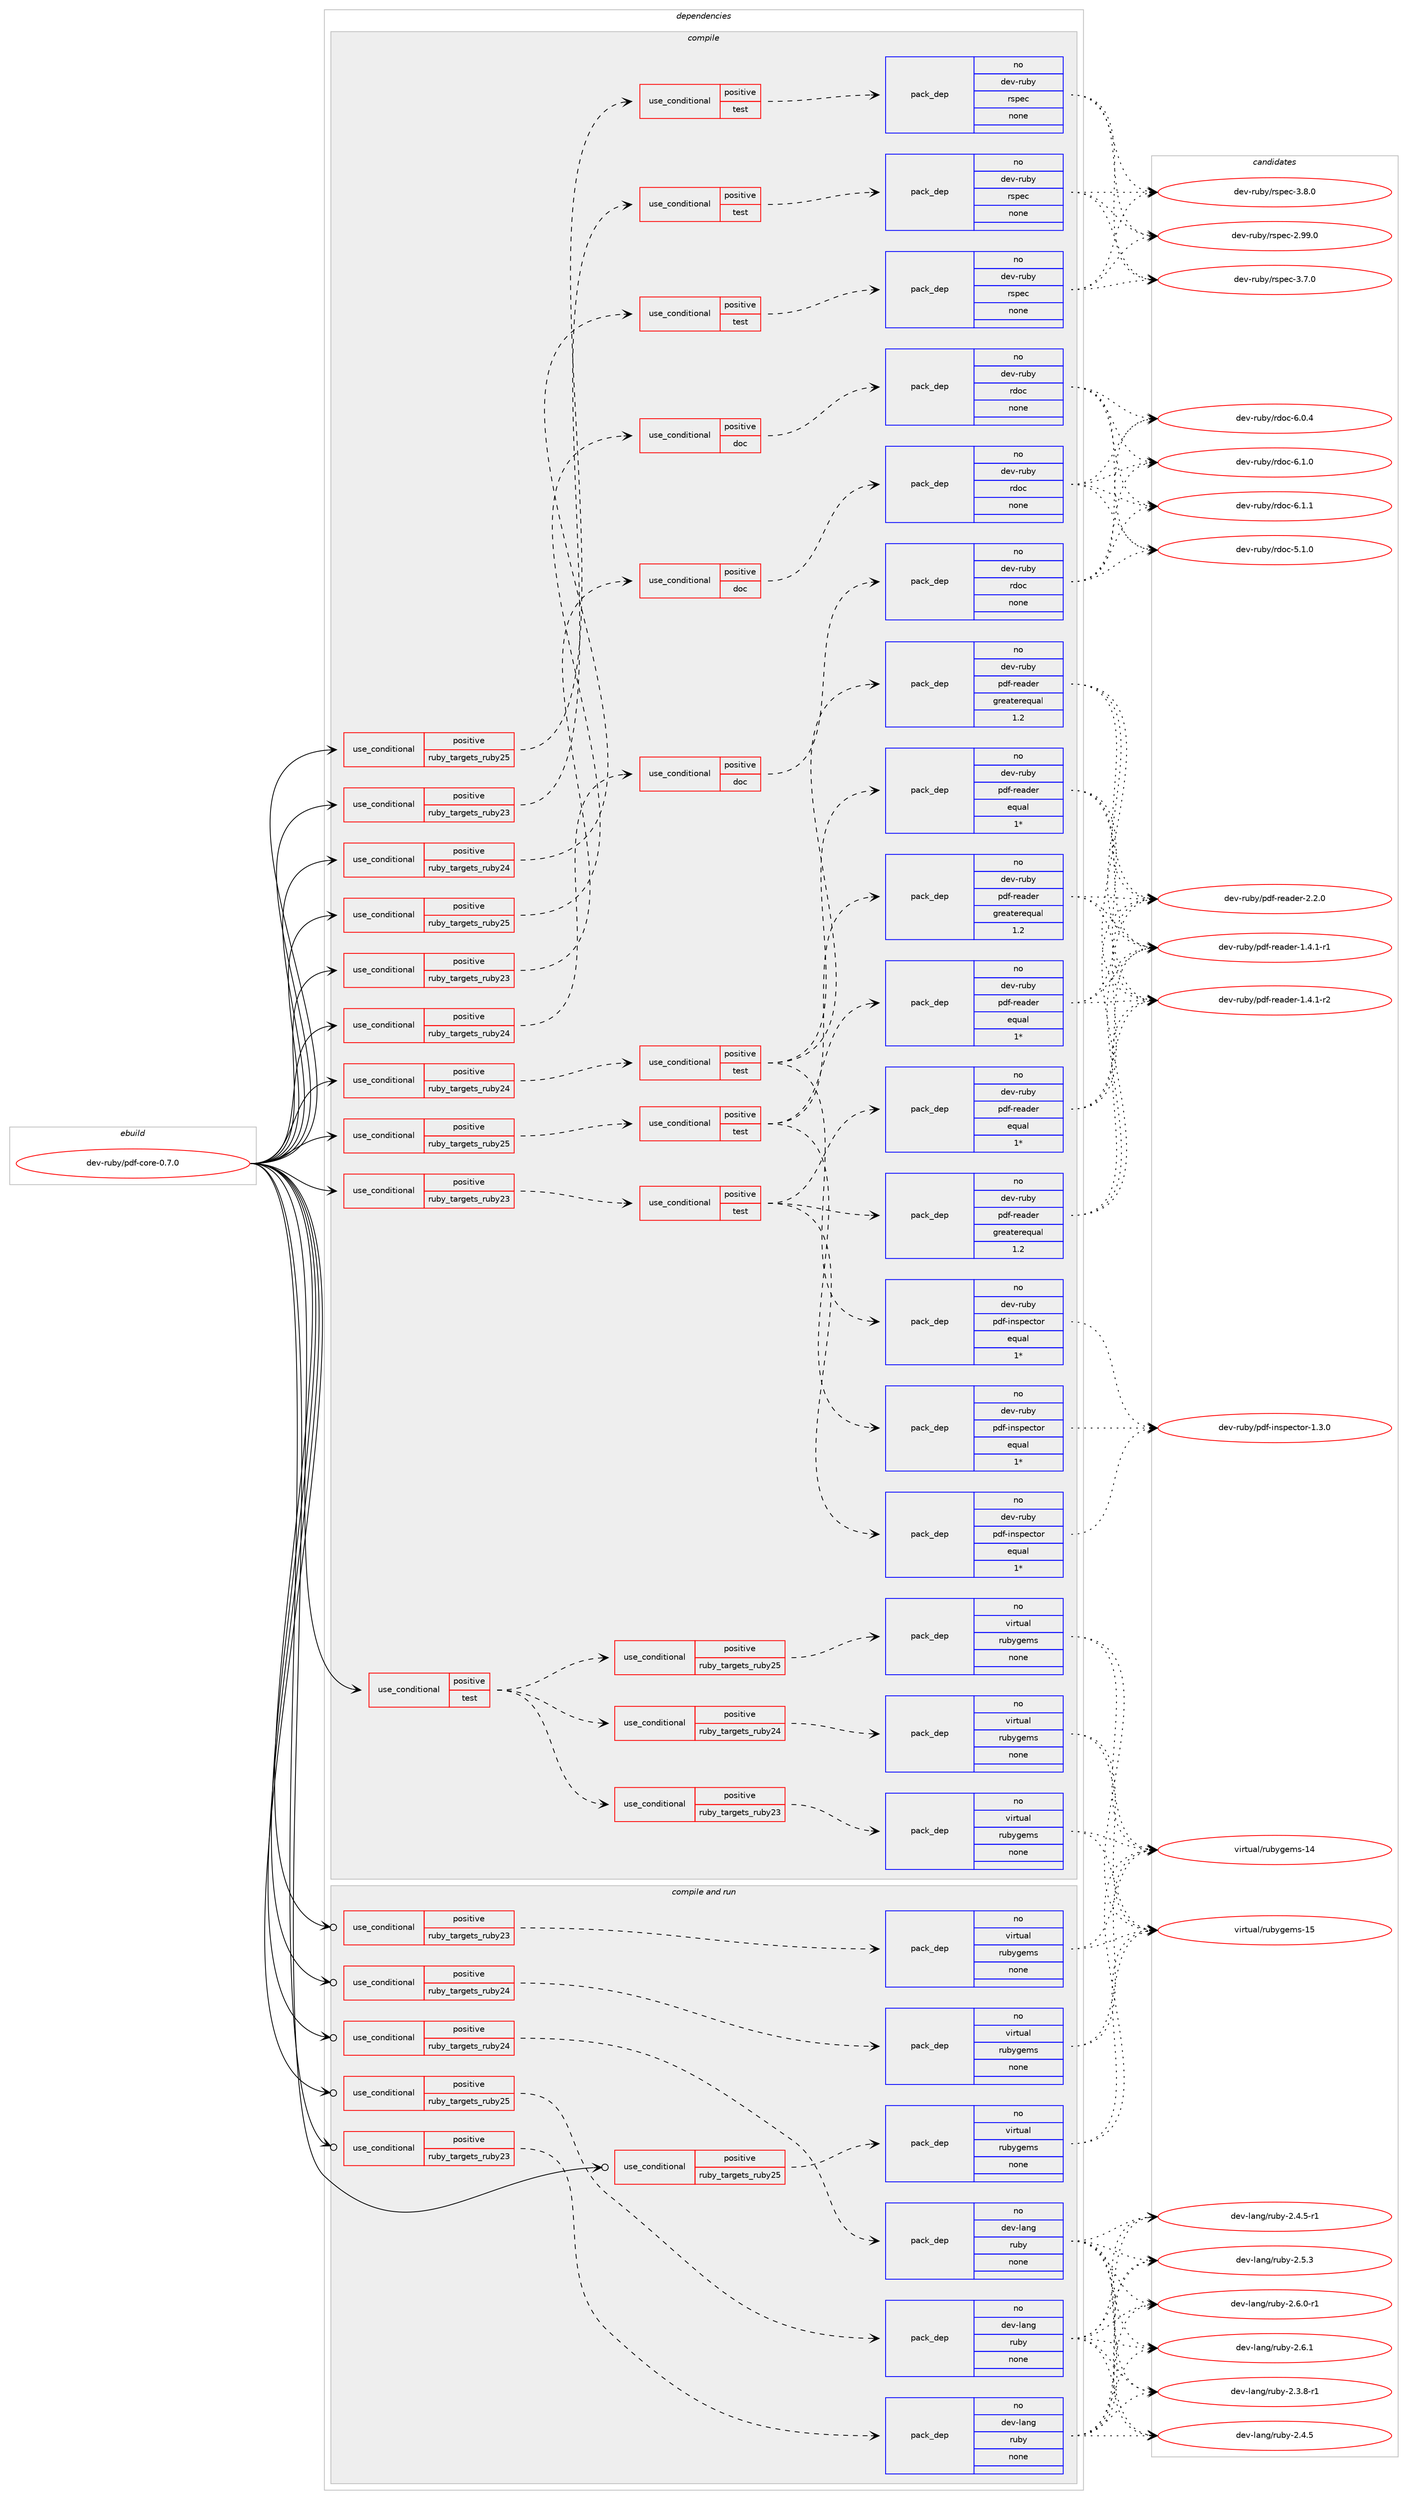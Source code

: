 digraph prolog {

# *************
# Graph options
# *************

newrank=true;
concentrate=true;
compound=true;
graph [rankdir=LR,fontname=Helvetica,fontsize=10,ranksep=1.5];#, ranksep=2.5, nodesep=0.2];
edge  [arrowhead=vee];
node  [fontname=Helvetica,fontsize=10];

# **********
# The ebuild
# **********

subgraph cluster_leftcol {
color=gray;
rank=same;
label=<<i>ebuild</i>>;
id [label="dev-ruby/pdf-core-0.7.0", color=red, width=4, href="../dev-ruby/pdf-core-0.7.0.svg"];
}

# ****************
# The dependencies
# ****************

subgraph cluster_midcol {
color=gray;
label=<<i>dependencies</i>>;
subgraph cluster_compile {
fillcolor="#eeeeee";
style=filled;
label=<<i>compile</i>>;
subgraph cond409043 {
dependency1510825 [label=<<TABLE BORDER="0" CELLBORDER="1" CELLSPACING="0" CELLPADDING="4"><TR><TD ROWSPAN="3" CELLPADDING="10">use_conditional</TD></TR><TR><TD>positive</TD></TR><TR><TD>ruby_targets_ruby23</TD></TR></TABLE>>, shape=none, color=red];
subgraph cond409044 {
dependency1510826 [label=<<TABLE BORDER="0" CELLBORDER="1" CELLSPACING="0" CELLPADDING="4"><TR><TD ROWSPAN="3" CELLPADDING="10">use_conditional</TD></TR><TR><TD>positive</TD></TR><TR><TD>doc</TD></TR></TABLE>>, shape=none, color=red];
subgraph pack1078276 {
dependency1510827 [label=<<TABLE BORDER="0" CELLBORDER="1" CELLSPACING="0" CELLPADDING="4" WIDTH="220"><TR><TD ROWSPAN="6" CELLPADDING="30">pack_dep</TD></TR><TR><TD WIDTH="110">no</TD></TR><TR><TD>dev-ruby</TD></TR><TR><TD>rdoc</TD></TR><TR><TD>none</TD></TR><TR><TD></TD></TR></TABLE>>, shape=none, color=blue];
}
dependency1510826:e -> dependency1510827:w [weight=20,style="dashed",arrowhead="vee"];
}
dependency1510825:e -> dependency1510826:w [weight=20,style="dashed",arrowhead="vee"];
}
id:e -> dependency1510825:w [weight=20,style="solid",arrowhead="vee"];
subgraph cond409045 {
dependency1510828 [label=<<TABLE BORDER="0" CELLBORDER="1" CELLSPACING="0" CELLPADDING="4"><TR><TD ROWSPAN="3" CELLPADDING="10">use_conditional</TD></TR><TR><TD>positive</TD></TR><TR><TD>ruby_targets_ruby23</TD></TR></TABLE>>, shape=none, color=red];
subgraph cond409046 {
dependency1510829 [label=<<TABLE BORDER="0" CELLBORDER="1" CELLSPACING="0" CELLPADDING="4"><TR><TD ROWSPAN="3" CELLPADDING="10">use_conditional</TD></TR><TR><TD>positive</TD></TR><TR><TD>test</TD></TR></TABLE>>, shape=none, color=red];
subgraph pack1078277 {
dependency1510830 [label=<<TABLE BORDER="0" CELLBORDER="1" CELLSPACING="0" CELLPADDING="4" WIDTH="220"><TR><TD ROWSPAN="6" CELLPADDING="30">pack_dep</TD></TR><TR><TD WIDTH="110">no</TD></TR><TR><TD>dev-ruby</TD></TR><TR><TD>pdf-inspector</TD></TR><TR><TD>equal</TD></TR><TR><TD>1*</TD></TR></TABLE>>, shape=none, color=blue];
}
dependency1510829:e -> dependency1510830:w [weight=20,style="dashed",arrowhead="vee"];
subgraph pack1078278 {
dependency1510831 [label=<<TABLE BORDER="0" CELLBORDER="1" CELLSPACING="0" CELLPADDING="4" WIDTH="220"><TR><TD ROWSPAN="6" CELLPADDING="30">pack_dep</TD></TR><TR><TD WIDTH="110">no</TD></TR><TR><TD>dev-ruby</TD></TR><TR><TD>pdf-reader</TD></TR><TR><TD>greaterequal</TD></TR><TR><TD>1.2</TD></TR></TABLE>>, shape=none, color=blue];
}
dependency1510829:e -> dependency1510831:w [weight=20,style="dashed",arrowhead="vee"];
subgraph pack1078279 {
dependency1510832 [label=<<TABLE BORDER="0" CELLBORDER="1" CELLSPACING="0" CELLPADDING="4" WIDTH="220"><TR><TD ROWSPAN="6" CELLPADDING="30">pack_dep</TD></TR><TR><TD WIDTH="110">no</TD></TR><TR><TD>dev-ruby</TD></TR><TR><TD>pdf-reader</TD></TR><TR><TD>equal</TD></TR><TR><TD>1*</TD></TR></TABLE>>, shape=none, color=blue];
}
dependency1510829:e -> dependency1510832:w [weight=20,style="dashed",arrowhead="vee"];
}
dependency1510828:e -> dependency1510829:w [weight=20,style="dashed",arrowhead="vee"];
}
id:e -> dependency1510828:w [weight=20,style="solid",arrowhead="vee"];
subgraph cond409047 {
dependency1510833 [label=<<TABLE BORDER="0" CELLBORDER="1" CELLSPACING="0" CELLPADDING="4"><TR><TD ROWSPAN="3" CELLPADDING="10">use_conditional</TD></TR><TR><TD>positive</TD></TR><TR><TD>ruby_targets_ruby23</TD></TR></TABLE>>, shape=none, color=red];
subgraph cond409048 {
dependency1510834 [label=<<TABLE BORDER="0" CELLBORDER="1" CELLSPACING="0" CELLPADDING="4"><TR><TD ROWSPAN="3" CELLPADDING="10">use_conditional</TD></TR><TR><TD>positive</TD></TR><TR><TD>test</TD></TR></TABLE>>, shape=none, color=red];
subgraph pack1078280 {
dependency1510835 [label=<<TABLE BORDER="0" CELLBORDER="1" CELLSPACING="0" CELLPADDING="4" WIDTH="220"><TR><TD ROWSPAN="6" CELLPADDING="30">pack_dep</TD></TR><TR><TD WIDTH="110">no</TD></TR><TR><TD>dev-ruby</TD></TR><TR><TD>rspec</TD></TR><TR><TD>none</TD></TR><TR><TD></TD></TR></TABLE>>, shape=none, color=blue];
}
dependency1510834:e -> dependency1510835:w [weight=20,style="dashed",arrowhead="vee"];
}
dependency1510833:e -> dependency1510834:w [weight=20,style="dashed",arrowhead="vee"];
}
id:e -> dependency1510833:w [weight=20,style="solid",arrowhead="vee"];
subgraph cond409049 {
dependency1510836 [label=<<TABLE BORDER="0" CELLBORDER="1" CELLSPACING="0" CELLPADDING="4"><TR><TD ROWSPAN="3" CELLPADDING="10">use_conditional</TD></TR><TR><TD>positive</TD></TR><TR><TD>ruby_targets_ruby24</TD></TR></TABLE>>, shape=none, color=red];
subgraph cond409050 {
dependency1510837 [label=<<TABLE BORDER="0" CELLBORDER="1" CELLSPACING="0" CELLPADDING="4"><TR><TD ROWSPAN="3" CELLPADDING="10">use_conditional</TD></TR><TR><TD>positive</TD></TR><TR><TD>doc</TD></TR></TABLE>>, shape=none, color=red];
subgraph pack1078281 {
dependency1510838 [label=<<TABLE BORDER="0" CELLBORDER="1" CELLSPACING="0" CELLPADDING="4" WIDTH="220"><TR><TD ROWSPAN="6" CELLPADDING="30">pack_dep</TD></TR><TR><TD WIDTH="110">no</TD></TR><TR><TD>dev-ruby</TD></TR><TR><TD>rdoc</TD></TR><TR><TD>none</TD></TR><TR><TD></TD></TR></TABLE>>, shape=none, color=blue];
}
dependency1510837:e -> dependency1510838:w [weight=20,style="dashed",arrowhead="vee"];
}
dependency1510836:e -> dependency1510837:w [weight=20,style="dashed",arrowhead="vee"];
}
id:e -> dependency1510836:w [weight=20,style="solid",arrowhead="vee"];
subgraph cond409051 {
dependency1510839 [label=<<TABLE BORDER="0" CELLBORDER="1" CELLSPACING="0" CELLPADDING="4"><TR><TD ROWSPAN="3" CELLPADDING="10">use_conditional</TD></TR><TR><TD>positive</TD></TR><TR><TD>ruby_targets_ruby24</TD></TR></TABLE>>, shape=none, color=red];
subgraph cond409052 {
dependency1510840 [label=<<TABLE BORDER="0" CELLBORDER="1" CELLSPACING="0" CELLPADDING="4"><TR><TD ROWSPAN="3" CELLPADDING="10">use_conditional</TD></TR><TR><TD>positive</TD></TR><TR><TD>test</TD></TR></TABLE>>, shape=none, color=red];
subgraph pack1078282 {
dependency1510841 [label=<<TABLE BORDER="0" CELLBORDER="1" CELLSPACING="0" CELLPADDING="4" WIDTH="220"><TR><TD ROWSPAN="6" CELLPADDING="30">pack_dep</TD></TR><TR><TD WIDTH="110">no</TD></TR><TR><TD>dev-ruby</TD></TR><TR><TD>pdf-inspector</TD></TR><TR><TD>equal</TD></TR><TR><TD>1*</TD></TR></TABLE>>, shape=none, color=blue];
}
dependency1510840:e -> dependency1510841:w [weight=20,style="dashed",arrowhead="vee"];
subgraph pack1078283 {
dependency1510842 [label=<<TABLE BORDER="0" CELLBORDER="1" CELLSPACING="0" CELLPADDING="4" WIDTH="220"><TR><TD ROWSPAN="6" CELLPADDING="30">pack_dep</TD></TR><TR><TD WIDTH="110">no</TD></TR><TR><TD>dev-ruby</TD></TR><TR><TD>pdf-reader</TD></TR><TR><TD>greaterequal</TD></TR><TR><TD>1.2</TD></TR></TABLE>>, shape=none, color=blue];
}
dependency1510840:e -> dependency1510842:w [weight=20,style="dashed",arrowhead="vee"];
subgraph pack1078284 {
dependency1510843 [label=<<TABLE BORDER="0" CELLBORDER="1" CELLSPACING="0" CELLPADDING="4" WIDTH="220"><TR><TD ROWSPAN="6" CELLPADDING="30">pack_dep</TD></TR><TR><TD WIDTH="110">no</TD></TR><TR><TD>dev-ruby</TD></TR><TR><TD>pdf-reader</TD></TR><TR><TD>equal</TD></TR><TR><TD>1*</TD></TR></TABLE>>, shape=none, color=blue];
}
dependency1510840:e -> dependency1510843:w [weight=20,style="dashed",arrowhead="vee"];
}
dependency1510839:e -> dependency1510840:w [weight=20,style="dashed",arrowhead="vee"];
}
id:e -> dependency1510839:w [weight=20,style="solid",arrowhead="vee"];
subgraph cond409053 {
dependency1510844 [label=<<TABLE BORDER="0" CELLBORDER="1" CELLSPACING="0" CELLPADDING="4"><TR><TD ROWSPAN="3" CELLPADDING="10">use_conditional</TD></TR><TR><TD>positive</TD></TR><TR><TD>ruby_targets_ruby24</TD></TR></TABLE>>, shape=none, color=red];
subgraph cond409054 {
dependency1510845 [label=<<TABLE BORDER="0" CELLBORDER="1" CELLSPACING="0" CELLPADDING="4"><TR><TD ROWSPAN="3" CELLPADDING="10">use_conditional</TD></TR><TR><TD>positive</TD></TR><TR><TD>test</TD></TR></TABLE>>, shape=none, color=red];
subgraph pack1078285 {
dependency1510846 [label=<<TABLE BORDER="0" CELLBORDER="1" CELLSPACING="0" CELLPADDING="4" WIDTH="220"><TR><TD ROWSPAN="6" CELLPADDING="30">pack_dep</TD></TR><TR><TD WIDTH="110">no</TD></TR><TR><TD>dev-ruby</TD></TR><TR><TD>rspec</TD></TR><TR><TD>none</TD></TR><TR><TD></TD></TR></TABLE>>, shape=none, color=blue];
}
dependency1510845:e -> dependency1510846:w [weight=20,style="dashed",arrowhead="vee"];
}
dependency1510844:e -> dependency1510845:w [weight=20,style="dashed",arrowhead="vee"];
}
id:e -> dependency1510844:w [weight=20,style="solid",arrowhead="vee"];
subgraph cond409055 {
dependency1510847 [label=<<TABLE BORDER="0" CELLBORDER="1" CELLSPACING="0" CELLPADDING="4"><TR><TD ROWSPAN="3" CELLPADDING="10">use_conditional</TD></TR><TR><TD>positive</TD></TR><TR><TD>ruby_targets_ruby25</TD></TR></TABLE>>, shape=none, color=red];
subgraph cond409056 {
dependency1510848 [label=<<TABLE BORDER="0" CELLBORDER="1" CELLSPACING="0" CELLPADDING="4"><TR><TD ROWSPAN="3" CELLPADDING="10">use_conditional</TD></TR><TR><TD>positive</TD></TR><TR><TD>doc</TD></TR></TABLE>>, shape=none, color=red];
subgraph pack1078286 {
dependency1510849 [label=<<TABLE BORDER="0" CELLBORDER="1" CELLSPACING="0" CELLPADDING="4" WIDTH="220"><TR><TD ROWSPAN="6" CELLPADDING="30">pack_dep</TD></TR><TR><TD WIDTH="110">no</TD></TR><TR><TD>dev-ruby</TD></TR><TR><TD>rdoc</TD></TR><TR><TD>none</TD></TR><TR><TD></TD></TR></TABLE>>, shape=none, color=blue];
}
dependency1510848:e -> dependency1510849:w [weight=20,style="dashed",arrowhead="vee"];
}
dependency1510847:e -> dependency1510848:w [weight=20,style="dashed",arrowhead="vee"];
}
id:e -> dependency1510847:w [weight=20,style="solid",arrowhead="vee"];
subgraph cond409057 {
dependency1510850 [label=<<TABLE BORDER="0" CELLBORDER="1" CELLSPACING="0" CELLPADDING="4"><TR><TD ROWSPAN="3" CELLPADDING="10">use_conditional</TD></TR><TR><TD>positive</TD></TR><TR><TD>ruby_targets_ruby25</TD></TR></TABLE>>, shape=none, color=red];
subgraph cond409058 {
dependency1510851 [label=<<TABLE BORDER="0" CELLBORDER="1" CELLSPACING="0" CELLPADDING="4"><TR><TD ROWSPAN="3" CELLPADDING="10">use_conditional</TD></TR><TR><TD>positive</TD></TR><TR><TD>test</TD></TR></TABLE>>, shape=none, color=red];
subgraph pack1078287 {
dependency1510852 [label=<<TABLE BORDER="0" CELLBORDER="1" CELLSPACING="0" CELLPADDING="4" WIDTH="220"><TR><TD ROWSPAN="6" CELLPADDING="30">pack_dep</TD></TR><TR><TD WIDTH="110">no</TD></TR><TR><TD>dev-ruby</TD></TR><TR><TD>pdf-inspector</TD></TR><TR><TD>equal</TD></TR><TR><TD>1*</TD></TR></TABLE>>, shape=none, color=blue];
}
dependency1510851:e -> dependency1510852:w [weight=20,style="dashed",arrowhead="vee"];
subgraph pack1078288 {
dependency1510853 [label=<<TABLE BORDER="0" CELLBORDER="1" CELLSPACING="0" CELLPADDING="4" WIDTH="220"><TR><TD ROWSPAN="6" CELLPADDING="30">pack_dep</TD></TR><TR><TD WIDTH="110">no</TD></TR><TR><TD>dev-ruby</TD></TR><TR><TD>pdf-reader</TD></TR><TR><TD>greaterequal</TD></TR><TR><TD>1.2</TD></TR></TABLE>>, shape=none, color=blue];
}
dependency1510851:e -> dependency1510853:w [weight=20,style="dashed",arrowhead="vee"];
subgraph pack1078289 {
dependency1510854 [label=<<TABLE BORDER="0" CELLBORDER="1" CELLSPACING="0" CELLPADDING="4" WIDTH="220"><TR><TD ROWSPAN="6" CELLPADDING="30">pack_dep</TD></TR><TR><TD WIDTH="110">no</TD></TR><TR><TD>dev-ruby</TD></TR><TR><TD>pdf-reader</TD></TR><TR><TD>equal</TD></TR><TR><TD>1*</TD></TR></TABLE>>, shape=none, color=blue];
}
dependency1510851:e -> dependency1510854:w [weight=20,style="dashed",arrowhead="vee"];
}
dependency1510850:e -> dependency1510851:w [weight=20,style="dashed",arrowhead="vee"];
}
id:e -> dependency1510850:w [weight=20,style="solid",arrowhead="vee"];
subgraph cond409059 {
dependency1510855 [label=<<TABLE BORDER="0" CELLBORDER="1" CELLSPACING="0" CELLPADDING="4"><TR><TD ROWSPAN="3" CELLPADDING="10">use_conditional</TD></TR><TR><TD>positive</TD></TR><TR><TD>ruby_targets_ruby25</TD></TR></TABLE>>, shape=none, color=red];
subgraph cond409060 {
dependency1510856 [label=<<TABLE BORDER="0" CELLBORDER="1" CELLSPACING="0" CELLPADDING="4"><TR><TD ROWSPAN="3" CELLPADDING="10">use_conditional</TD></TR><TR><TD>positive</TD></TR><TR><TD>test</TD></TR></TABLE>>, shape=none, color=red];
subgraph pack1078290 {
dependency1510857 [label=<<TABLE BORDER="0" CELLBORDER="1" CELLSPACING="0" CELLPADDING="4" WIDTH="220"><TR><TD ROWSPAN="6" CELLPADDING="30">pack_dep</TD></TR><TR><TD WIDTH="110">no</TD></TR><TR><TD>dev-ruby</TD></TR><TR><TD>rspec</TD></TR><TR><TD>none</TD></TR><TR><TD></TD></TR></TABLE>>, shape=none, color=blue];
}
dependency1510856:e -> dependency1510857:w [weight=20,style="dashed",arrowhead="vee"];
}
dependency1510855:e -> dependency1510856:w [weight=20,style="dashed",arrowhead="vee"];
}
id:e -> dependency1510855:w [weight=20,style="solid",arrowhead="vee"];
subgraph cond409061 {
dependency1510858 [label=<<TABLE BORDER="0" CELLBORDER="1" CELLSPACING="0" CELLPADDING="4"><TR><TD ROWSPAN="3" CELLPADDING="10">use_conditional</TD></TR><TR><TD>positive</TD></TR><TR><TD>test</TD></TR></TABLE>>, shape=none, color=red];
subgraph cond409062 {
dependency1510859 [label=<<TABLE BORDER="0" CELLBORDER="1" CELLSPACING="0" CELLPADDING="4"><TR><TD ROWSPAN="3" CELLPADDING="10">use_conditional</TD></TR><TR><TD>positive</TD></TR><TR><TD>ruby_targets_ruby23</TD></TR></TABLE>>, shape=none, color=red];
subgraph pack1078291 {
dependency1510860 [label=<<TABLE BORDER="0" CELLBORDER="1" CELLSPACING="0" CELLPADDING="4" WIDTH="220"><TR><TD ROWSPAN="6" CELLPADDING="30">pack_dep</TD></TR><TR><TD WIDTH="110">no</TD></TR><TR><TD>virtual</TD></TR><TR><TD>rubygems</TD></TR><TR><TD>none</TD></TR><TR><TD></TD></TR></TABLE>>, shape=none, color=blue];
}
dependency1510859:e -> dependency1510860:w [weight=20,style="dashed",arrowhead="vee"];
}
dependency1510858:e -> dependency1510859:w [weight=20,style="dashed",arrowhead="vee"];
subgraph cond409063 {
dependency1510861 [label=<<TABLE BORDER="0" CELLBORDER="1" CELLSPACING="0" CELLPADDING="4"><TR><TD ROWSPAN="3" CELLPADDING="10">use_conditional</TD></TR><TR><TD>positive</TD></TR><TR><TD>ruby_targets_ruby24</TD></TR></TABLE>>, shape=none, color=red];
subgraph pack1078292 {
dependency1510862 [label=<<TABLE BORDER="0" CELLBORDER="1" CELLSPACING="0" CELLPADDING="4" WIDTH="220"><TR><TD ROWSPAN="6" CELLPADDING="30">pack_dep</TD></TR><TR><TD WIDTH="110">no</TD></TR><TR><TD>virtual</TD></TR><TR><TD>rubygems</TD></TR><TR><TD>none</TD></TR><TR><TD></TD></TR></TABLE>>, shape=none, color=blue];
}
dependency1510861:e -> dependency1510862:w [weight=20,style="dashed",arrowhead="vee"];
}
dependency1510858:e -> dependency1510861:w [weight=20,style="dashed",arrowhead="vee"];
subgraph cond409064 {
dependency1510863 [label=<<TABLE BORDER="0" CELLBORDER="1" CELLSPACING="0" CELLPADDING="4"><TR><TD ROWSPAN="3" CELLPADDING="10">use_conditional</TD></TR><TR><TD>positive</TD></TR><TR><TD>ruby_targets_ruby25</TD></TR></TABLE>>, shape=none, color=red];
subgraph pack1078293 {
dependency1510864 [label=<<TABLE BORDER="0" CELLBORDER="1" CELLSPACING="0" CELLPADDING="4" WIDTH="220"><TR><TD ROWSPAN="6" CELLPADDING="30">pack_dep</TD></TR><TR><TD WIDTH="110">no</TD></TR><TR><TD>virtual</TD></TR><TR><TD>rubygems</TD></TR><TR><TD>none</TD></TR><TR><TD></TD></TR></TABLE>>, shape=none, color=blue];
}
dependency1510863:e -> dependency1510864:w [weight=20,style="dashed",arrowhead="vee"];
}
dependency1510858:e -> dependency1510863:w [weight=20,style="dashed",arrowhead="vee"];
}
id:e -> dependency1510858:w [weight=20,style="solid",arrowhead="vee"];
}
subgraph cluster_compileandrun {
fillcolor="#eeeeee";
style=filled;
label=<<i>compile and run</i>>;
subgraph cond409065 {
dependency1510865 [label=<<TABLE BORDER="0" CELLBORDER="1" CELLSPACING="0" CELLPADDING="4"><TR><TD ROWSPAN="3" CELLPADDING="10">use_conditional</TD></TR><TR><TD>positive</TD></TR><TR><TD>ruby_targets_ruby23</TD></TR></TABLE>>, shape=none, color=red];
subgraph pack1078294 {
dependency1510866 [label=<<TABLE BORDER="0" CELLBORDER="1" CELLSPACING="0" CELLPADDING="4" WIDTH="220"><TR><TD ROWSPAN="6" CELLPADDING="30">pack_dep</TD></TR><TR><TD WIDTH="110">no</TD></TR><TR><TD>dev-lang</TD></TR><TR><TD>ruby</TD></TR><TR><TD>none</TD></TR><TR><TD></TD></TR></TABLE>>, shape=none, color=blue];
}
dependency1510865:e -> dependency1510866:w [weight=20,style="dashed",arrowhead="vee"];
}
id:e -> dependency1510865:w [weight=20,style="solid",arrowhead="odotvee"];
subgraph cond409066 {
dependency1510867 [label=<<TABLE BORDER="0" CELLBORDER="1" CELLSPACING="0" CELLPADDING="4"><TR><TD ROWSPAN="3" CELLPADDING="10">use_conditional</TD></TR><TR><TD>positive</TD></TR><TR><TD>ruby_targets_ruby23</TD></TR></TABLE>>, shape=none, color=red];
subgraph pack1078295 {
dependency1510868 [label=<<TABLE BORDER="0" CELLBORDER="1" CELLSPACING="0" CELLPADDING="4" WIDTH="220"><TR><TD ROWSPAN="6" CELLPADDING="30">pack_dep</TD></TR><TR><TD WIDTH="110">no</TD></TR><TR><TD>virtual</TD></TR><TR><TD>rubygems</TD></TR><TR><TD>none</TD></TR><TR><TD></TD></TR></TABLE>>, shape=none, color=blue];
}
dependency1510867:e -> dependency1510868:w [weight=20,style="dashed",arrowhead="vee"];
}
id:e -> dependency1510867:w [weight=20,style="solid",arrowhead="odotvee"];
subgraph cond409067 {
dependency1510869 [label=<<TABLE BORDER="0" CELLBORDER="1" CELLSPACING="0" CELLPADDING="4"><TR><TD ROWSPAN="3" CELLPADDING="10">use_conditional</TD></TR><TR><TD>positive</TD></TR><TR><TD>ruby_targets_ruby24</TD></TR></TABLE>>, shape=none, color=red];
subgraph pack1078296 {
dependency1510870 [label=<<TABLE BORDER="0" CELLBORDER="1" CELLSPACING="0" CELLPADDING="4" WIDTH="220"><TR><TD ROWSPAN="6" CELLPADDING="30">pack_dep</TD></TR><TR><TD WIDTH="110">no</TD></TR><TR><TD>dev-lang</TD></TR><TR><TD>ruby</TD></TR><TR><TD>none</TD></TR><TR><TD></TD></TR></TABLE>>, shape=none, color=blue];
}
dependency1510869:e -> dependency1510870:w [weight=20,style="dashed",arrowhead="vee"];
}
id:e -> dependency1510869:w [weight=20,style="solid",arrowhead="odotvee"];
subgraph cond409068 {
dependency1510871 [label=<<TABLE BORDER="0" CELLBORDER="1" CELLSPACING="0" CELLPADDING="4"><TR><TD ROWSPAN="3" CELLPADDING="10">use_conditional</TD></TR><TR><TD>positive</TD></TR><TR><TD>ruby_targets_ruby24</TD></TR></TABLE>>, shape=none, color=red];
subgraph pack1078297 {
dependency1510872 [label=<<TABLE BORDER="0" CELLBORDER="1" CELLSPACING="0" CELLPADDING="4" WIDTH="220"><TR><TD ROWSPAN="6" CELLPADDING="30">pack_dep</TD></TR><TR><TD WIDTH="110">no</TD></TR><TR><TD>virtual</TD></TR><TR><TD>rubygems</TD></TR><TR><TD>none</TD></TR><TR><TD></TD></TR></TABLE>>, shape=none, color=blue];
}
dependency1510871:e -> dependency1510872:w [weight=20,style="dashed",arrowhead="vee"];
}
id:e -> dependency1510871:w [weight=20,style="solid",arrowhead="odotvee"];
subgraph cond409069 {
dependency1510873 [label=<<TABLE BORDER="0" CELLBORDER="1" CELLSPACING="0" CELLPADDING="4"><TR><TD ROWSPAN="3" CELLPADDING="10">use_conditional</TD></TR><TR><TD>positive</TD></TR><TR><TD>ruby_targets_ruby25</TD></TR></TABLE>>, shape=none, color=red];
subgraph pack1078298 {
dependency1510874 [label=<<TABLE BORDER="0" CELLBORDER="1" CELLSPACING="0" CELLPADDING="4" WIDTH="220"><TR><TD ROWSPAN="6" CELLPADDING="30">pack_dep</TD></TR><TR><TD WIDTH="110">no</TD></TR><TR><TD>dev-lang</TD></TR><TR><TD>ruby</TD></TR><TR><TD>none</TD></TR><TR><TD></TD></TR></TABLE>>, shape=none, color=blue];
}
dependency1510873:e -> dependency1510874:w [weight=20,style="dashed",arrowhead="vee"];
}
id:e -> dependency1510873:w [weight=20,style="solid",arrowhead="odotvee"];
subgraph cond409070 {
dependency1510875 [label=<<TABLE BORDER="0" CELLBORDER="1" CELLSPACING="0" CELLPADDING="4"><TR><TD ROWSPAN="3" CELLPADDING="10">use_conditional</TD></TR><TR><TD>positive</TD></TR><TR><TD>ruby_targets_ruby25</TD></TR></TABLE>>, shape=none, color=red];
subgraph pack1078299 {
dependency1510876 [label=<<TABLE BORDER="0" CELLBORDER="1" CELLSPACING="0" CELLPADDING="4" WIDTH="220"><TR><TD ROWSPAN="6" CELLPADDING="30">pack_dep</TD></TR><TR><TD WIDTH="110">no</TD></TR><TR><TD>virtual</TD></TR><TR><TD>rubygems</TD></TR><TR><TD>none</TD></TR><TR><TD></TD></TR></TABLE>>, shape=none, color=blue];
}
dependency1510875:e -> dependency1510876:w [weight=20,style="dashed",arrowhead="vee"];
}
id:e -> dependency1510875:w [weight=20,style="solid",arrowhead="odotvee"];
}
subgraph cluster_run {
fillcolor="#eeeeee";
style=filled;
label=<<i>run</i>>;
}
}

# **************
# The candidates
# **************

subgraph cluster_choices {
rank=same;
color=gray;
label=<<i>candidates</i>>;

subgraph choice1078276 {
color=black;
nodesep=1;
choice10010111845114117981214711410011199455346494648 [label="dev-ruby/rdoc-5.1.0", color=red, width=4,href="../dev-ruby/rdoc-5.1.0.svg"];
choice10010111845114117981214711410011199455446484652 [label="dev-ruby/rdoc-6.0.4", color=red, width=4,href="../dev-ruby/rdoc-6.0.4.svg"];
choice10010111845114117981214711410011199455446494648 [label="dev-ruby/rdoc-6.1.0", color=red, width=4,href="../dev-ruby/rdoc-6.1.0.svg"];
choice10010111845114117981214711410011199455446494649 [label="dev-ruby/rdoc-6.1.1", color=red, width=4,href="../dev-ruby/rdoc-6.1.1.svg"];
dependency1510827:e -> choice10010111845114117981214711410011199455346494648:w [style=dotted,weight="100"];
dependency1510827:e -> choice10010111845114117981214711410011199455446484652:w [style=dotted,weight="100"];
dependency1510827:e -> choice10010111845114117981214711410011199455446494648:w [style=dotted,weight="100"];
dependency1510827:e -> choice10010111845114117981214711410011199455446494649:w [style=dotted,weight="100"];
}
subgraph choice1078277 {
color=black;
nodesep=1;
choice1001011184511411798121471121001024510511011511210199116111114454946514648 [label="dev-ruby/pdf-inspector-1.3.0", color=red, width=4,href="../dev-ruby/pdf-inspector-1.3.0.svg"];
dependency1510830:e -> choice1001011184511411798121471121001024510511011511210199116111114454946514648:w [style=dotted,weight="100"];
}
subgraph choice1078278 {
color=black;
nodesep=1;
choice10010111845114117981214711210010245114101971001011144549465246494511449 [label="dev-ruby/pdf-reader-1.4.1-r1", color=red, width=4,href="../dev-ruby/pdf-reader-1.4.1-r1.svg"];
choice10010111845114117981214711210010245114101971001011144549465246494511450 [label="dev-ruby/pdf-reader-1.4.1-r2", color=red, width=4,href="../dev-ruby/pdf-reader-1.4.1-r2.svg"];
choice1001011184511411798121471121001024511410197100101114455046504648 [label="dev-ruby/pdf-reader-2.2.0", color=red, width=4,href="../dev-ruby/pdf-reader-2.2.0.svg"];
dependency1510831:e -> choice10010111845114117981214711210010245114101971001011144549465246494511449:w [style=dotted,weight="100"];
dependency1510831:e -> choice10010111845114117981214711210010245114101971001011144549465246494511450:w [style=dotted,weight="100"];
dependency1510831:e -> choice1001011184511411798121471121001024511410197100101114455046504648:w [style=dotted,weight="100"];
}
subgraph choice1078279 {
color=black;
nodesep=1;
choice10010111845114117981214711210010245114101971001011144549465246494511449 [label="dev-ruby/pdf-reader-1.4.1-r1", color=red, width=4,href="../dev-ruby/pdf-reader-1.4.1-r1.svg"];
choice10010111845114117981214711210010245114101971001011144549465246494511450 [label="dev-ruby/pdf-reader-1.4.1-r2", color=red, width=4,href="../dev-ruby/pdf-reader-1.4.1-r2.svg"];
choice1001011184511411798121471121001024511410197100101114455046504648 [label="dev-ruby/pdf-reader-2.2.0", color=red, width=4,href="../dev-ruby/pdf-reader-2.2.0.svg"];
dependency1510832:e -> choice10010111845114117981214711210010245114101971001011144549465246494511449:w [style=dotted,weight="100"];
dependency1510832:e -> choice10010111845114117981214711210010245114101971001011144549465246494511450:w [style=dotted,weight="100"];
dependency1510832:e -> choice1001011184511411798121471121001024511410197100101114455046504648:w [style=dotted,weight="100"];
}
subgraph choice1078280 {
color=black;
nodesep=1;
choice1001011184511411798121471141151121019945504657574648 [label="dev-ruby/rspec-2.99.0", color=red, width=4,href="../dev-ruby/rspec-2.99.0.svg"];
choice10010111845114117981214711411511210199455146554648 [label="dev-ruby/rspec-3.7.0", color=red, width=4,href="../dev-ruby/rspec-3.7.0.svg"];
choice10010111845114117981214711411511210199455146564648 [label="dev-ruby/rspec-3.8.0", color=red, width=4,href="../dev-ruby/rspec-3.8.0.svg"];
dependency1510835:e -> choice1001011184511411798121471141151121019945504657574648:w [style=dotted,weight="100"];
dependency1510835:e -> choice10010111845114117981214711411511210199455146554648:w [style=dotted,weight="100"];
dependency1510835:e -> choice10010111845114117981214711411511210199455146564648:w [style=dotted,weight="100"];
}
subgraph choice1078281 {
color=black;
nodesep=1;
choice10010111845114117981214711410011199455346494648 [label="dev-ruby/rdoc-5.1.0", color=red, width=4,href="../dev-ruby/rdoc-5.1.0.svg"];
choice10010111845114117981214711410011199455446484652 [label="dev-ruby/rdoc-6.0.4", color=red, width=4,href="../dev-ruby/rdoc-6.0.4.svg"];
choice10010111845114117981214711410011199455446494648 [label="dev-ruby/rdoc-6.1.0", color=red, width=4,href="../dev-ruby/rdoc-6.1.0.svg"];
choice10010111845114117981214711410011199455446494649 [label="dev-ruby/rdoc-6.1.1", color=red, width=4,href="../dev-ruby/rdoc-6.1.1.svg"];
dependency1510838:e -> choice10010111845114117981214711410011199455346494648:w [style=dotted,weight="100"];
dependency1510838:e -> choice10010111845114117981214711410011199455446484652:w [style=dotted,weight="100"];
dependency1510838:e -> choice10010111845114117981214711410011199455446494648:w [style=dotted,weight="100"];
dependency1510838:e -> choice10010111845114117981214711410011199455446494649:w [style=dotted,weight="100"];
}
subgraph choice1078282 {
color=black;
nodesep=1;
choice1001011184511411798121471121001024510511011511210199116111114454946514648 [label="dev-ruby/pdf-inspector-1.3.0", color=red, width=4,href="../dev-ruby/pdf-inspector-1.3.0.svg"];
dependency1510841:e -> choice1001011184511411798121471121001024510511011511210199116111114454946514648:w [style=dotted,weight="100"];
}
subgraph choice1078283 {
color=black;
nodesep=1;
choice10010111845114117981214711210010245114101971001011144549465246494511449 [label="dev-ruby/pdf-reader-1.4.1-r1", color=red, width=4,href="../dev-ruby/pdf-reader-1.4.1-r1.svg"];
choice10010111845114117981214711210010245114101971001011144549465246494511450 [label="dev-ruby/pdf-reader-1.4.1-r2", color=red, width=4,href="../dev-ruby/pdf-reader-1.4.1-r2.svg"];
choice1001011184511411798121471121001024511410197100101114455046504648 [label="dev-ruby/pdf-reader-2.2.0", color=red, width=4,href="../dev-ruby/pdf-reader-2.2.0.svg"];
dependency1510842:e -> choice10010111845114117981214711210010245114101971001011144549465246494511449:w [style=dotted,weight="100"];
dependency1510842:e -> choice10010111845114117981214711210010245114101971001011144549465246494511450:w [style=dotted,weight="100"];
dependency1510842:e -> choice1001011184511411798121471121001024511410197100101114455046504648:w [style=dotted,weight="100"];
}
subgraph choice1078284 {
color=black;
nodesep=1;
choice10010111845114117981214711210010245114101971001011144549465246494511449 [label="dev-ruby/pdf-reader-1.4.1-r1", color=red, width=4,href="../dev-ruby/pdf-reader-1.4.1-r1.svg"];
choice10010111845114117981214711210010245114101971001011144549465246494511450 [label="dev-ruby/pdf-reader-1.4.1-r2", color=red, width=4,href="../dev-ruby/pdf-reader-1.4.1-r2.svg"];
choice1001011184511411798121471121001024511410197100101114455046504648 [label="dev-ruby/pdf-reader-2.2.0", color=red, width=4,href="../dev-ruby/pdf-reader-2.2.0.svg"];
dependency1510843:e -> choice10010111845114117981214711210010245114101971001011144549465246494511449:w [style=dotted,weight="100"];
dependency1510843:e -> choice10010111845114117981214711210010245114101971001011144549465246494511450:w [style=dotted,weight="100"];
dependency1510843:e -> choice1001011184511411798121471121001024511410197100101114455046504648:w [style=dotted,weight="100"];
}
subgraph choice1078285 {
color=black;
nodesep=1;
choice1001011184511411798121471141151121019945504657574648 [label="dev-ruby/rspec-2.99.0", color=red, width=4,href="../dev-ruby/rspec-2.99.0.svg"];
choice10010111845114117981214711411511210199455146554648 [label="dev-ruby/rspec-3.7.0", color=red, width=4,href="../dev-ruby/rspec-3.7.0.svg"];
choice10010111845114117981214711411511210199455146564648 [label="dev-ruby/rspec-3.8.0", color=red, width=4,href="../dev-ruby/rspec-3.8.0.svg"];
dependency1510846:e -> choice1001011184511411798121471141151121019945504657574648:w [style=dotted,weight="100"];
dependency1510846:e -> choice10010111845114117981214711411511210199455146554648:w [style=dotted,weight="100"];
dependency1510846:e -> choice10010111845114117981214711411511210199455146564648:w [style=dotted,weight="100"];
}
subgraph choice1078286 {
color=black;
nodesep=1;
choice10010111845114117981214711410011199455346494648 [label="dev-ruby/rdoc-5.1.0", color=red, width=4,href="../dev-ruby/rdoc-5.1.0.svg"];
choice10010111845114117981214711410011199455446484652 [label="dev-ruby/rdoc-6.0.4", color=red, width=4,href="../dev-ruby/rdoc-6.0.4.svg"];
choice10010111845114117981214711410011199455446494648 [label="dev-ruby/rdoc-6.1.0", color=red, width=4,href="../dev-ruby/rdoc-6.1.0.svg"];
choice10010111845114117981214711410011199455446494649 [label="dev-ruby/rdoc-6.1.1", color=red, width=4,href="../dev-ruby/rdoc-6.1.1.svg"];
dependency1510849:e -> choice10010111845114117981214711410011199455346494648:w [style=dotted,weight="100"];
dependency1510849:e -> choice10010111845114117981214711410011199455446484652:w [style=dotted,weight="100"];
dependency1510849:e -> choice10010111845114117981214711410011199455446494648:w [style=dotted,weight="100"];
dependency1510849:e -> choice10010111845114117981214711410011199455446494649:w [style=dotted,weight="100"];
}
subgraph choice1078287 {
color=black;
nodesep=1;
choice1001011184511411798121471121001024510511011511210199116111114454946514648 [label="dev-ruby/pdf-inspector-1.3.0", color=red, width=4,href="../dev-ruby/pdf-inspector-1.3.0.svg"];
dependency1510852:e -> choice1001011184511411798121471121001024510511011511210199116111114454946514648:w [style=dotted,weight="100"];
}
subgraph choice1078288 {
color=black;
nodesep=1;
choice10010111845114117981214711210010245114101971001011144549465246494511449 [label="dev-ruby/pdf-reader-1.4.1-r1", color=red, width=4,href="../dev-ruby/pdf-reader-1.4.1-r1.svg"];
choice10010111845114117981214711210010245114101971001011144549465246494511450 [label="dev-ruby/pdf-reader-1.4.1-r2", color=red, width=4,href="../dev-ruby/pdf-reader-1.4.1-r2.svg"];
choice1001011184511411798121471121001024511410197100101114455046504648 [label="dev-ruby/pdf-reader-2.2.0", color=red, width=4,href="../dev-ruby/pdf-reader-2.2.0.svg"];
dependency1510853:e -> choice10010111845114117981214711210010245114101971001011144549465246494511449:w [style=dotted,weight="100"];
dependency1510853:e -> choice10010111845114117981214711210010245114101971001011144549465246494511450:w [style=dotted,weight="100"];
dependency1510853:e -> choice1001011184511411798121471121001024511410197100101114455046504648:w [style=dotted,weight="100"];
}
subgraph choice1078289 {
color=black;
nodesep=1;
choice10010111845114117981214711210010245114101971001011144549465246494511449 [label="dev-ruby/pdf-reader-1.4.1-r1", color=red, width=4,href="../dev-ruby/pdf-reader-1.4.1-r1.svg"];
choice10010111845114117981214711210010245114101971001011144549465246494511450 [label="dev-ruby/pdf-reader-1.4.1-r2", color=red, width=4,href="../dev-ruby/pdf-reader-1.4.1-r2.svg"];
choice1001011184511411798121471121001024511410197100101114455046504648 [label="dev-ruby/pdf-reader-2.2.0", color=red, width=4,href="../dev-ruby/pdf-reader-2.2.0.svg"];
dependency1510854:e -> choice10010111845114117981214711210010245114101971001011144549465246494511449:w [style=dotted,weight="100"];
dependency1510854:e -> choice10010111845114117981214711210010245114101971001011144549465246494511450:w [style=dotted,weight="100"];
dependency1510854:e -> choice1001011184511411798121471121001024511410197100101114455046504648:w [style=dotted,weight="100"];
}
subgraph choice1078290 {
color=black;
nodesep=1;
choice1001011184511411798121471141151121019945504657574648 [label="dev-ruby/rspec-2.99.0", color=red, width=4,href="../dev-ruby/rspec-2.99.0.svg"];
choice10010111845114117981214711411511210199455146554648 [label="dev-ruby/rspec-3.7.0", color=red, width=4,href="../dev-ruby/rspec-3.7.0.svg"];
choice10010111845114117981214711411511210199455146564648 [label="dev-ruby/rspec-3.8.0", color=red, width=4,href="../dev-ruby/rspec-3.8.0.svg"];
dependency1510857:e -> choice1001011184511411798121471141151121019945504657574648:w [style=dotted,weight="100"];
dependency1510857:e -> choice10010111845114117981214711411511210199455146554648:w [style=dotted,weight="100"];
dependency1510857:e -> choice10010111845114117981214711411511210199455146564648:w [style=dotted,weight="100"];
}
subgraph choice1078291 {
color=black;
nodesep=1;
choice118105114116117971084711411798121103101109115454952 [label="virtual/rubygems-14", color=red, width=4,href="../virtual/rubygems-14.svg"];
choice118105114116117971084711411798121103101109115454953 [label="virtual/rubygems-15", color=red, width=4,href="../virtual/rubygems-15.svg"];
dependency1510860:e -> choice118105114116117971084711411798121103101109115454952:w [style=dotted,weight="100"];
dependency1510860:e -> choice118105114116117971084711411798121103101109115454953:w [style=dotted,weight="100"];
}
subgraph choice1078292 {
color=black;
nodesep=1;
choice118105114116117971084711411798121103101109115454952 [label="virtual/rubygems-14", color=red, width=4,href="../virtual/rubygems-14.svg"];
choice118105114116117971084711411798121103101109115454953 [label="virtual/rubygems-15", color=red, width=4,href="../virtual/rubygems-15.svg"];
dependency1510862:e -> choice118105114116117971084711411798121103101109115454952:w [style=dotted,weight="100"];
dependency1510862:e -> choice118105114116117971084711411798121103101109115454953:w [style=dotted,weight="100"];
}
subgraph choice1078293 {
color=black;
nodesep=1;
choice118105114116117971084711411798121103101109115454952 [label="virtual/rubygems-14", color=red, width=4,href="../virtual/rubygems-14.svg"];
choice118105114116117971084711411798121103101109115454953 [label="virtual/rubygems-15", color=red, width=4,href="../virtual/rubygems-15.svg"];
dependency1510864:e -> choice118105114116117971084711411798121103101109115454952:w [style=dotted,weight="100"];
dependency1510864:e -> choice118105114116117971084711411798121103101109115454953:w [style=dotted,weight="100"];
}
subgraph choice1078294 {
color=black;
nodesep=1;
choice100101118451089711010347114117981214550465146564511449 [label="dev-lang/ruby-2.3.8-r1", color=red, width=4,href="../dev-lang/ruby-2.3.8-r1.svg"];
choice10010111845108971101034711411798121455046524653 [label="dev-lang/ruby-2.4.5", color=red, width=4,href="../dev-lang/ruby-2.4.5.svg"];
choice100101118451089711010347114117981214550465246534511449 [label="dev-lang/ruby-2.4.5-r1", color=red, width=4,href="../dev-lang/ruby-2.4.5-r1.svg"];
choice10010111845108971101034711411798121455046534651 [label="dev-lang/ruby-2.5.3", color=red, width=4,href="../dev-lang/ruby-2.5.3.svg"];
choice100101118451089711010347114117981214550465446484511449 [label="dev-lang/ruby-2.6.0-r1", color=red, width=4,href="../dev-lang/ruby-2.6.0-r1.svg"];
choice10010111845108971101034711411798121455046544649 [label="dev-lang/ruby-2.6.1", color=red, width=4,href="../dev-lang/ruby-2.6.1.svg"];
dependency1510866:e -> choice100101118451089711010347114117981214550465146564511449:w [style=dotted,weight="100"];
dependency1510866:e -> choice10010111845108971101034711411798121455046524653:w [style=dotted,weight="100"];
dependency1510866:e -> choice100101118451089711010347114117981214550465246534511449:w [style=dotted,weight="100"];
dependency1510866:e -> choice10010111845108971101034711411798121455046534651:w [style=dotted,weight="100"];
dependency1510866:e -> choice100101118451089711010347114117981214550465446484511449:w [style=dotted,weight="100"];
dependency1510866:e -> choice10010111845108971101034711411798121455046544649:w [style=dotted,weight="100"];
}
subgraph choice1078295 {
color=black;
nodesep=1;
choice118105114116117971084711411798121103101109115454952 [label="virtual/rubygems-14", color=red, width=4,href="../virtual/rubygems-14.svg"];
choice118105114116117971084711411798121103101109115454953 [label="virtual/rubygems-15", color=red, width=4,href="../virtual/rubygems-15.svg"];
dependency1510868:e -> choice118105114116117971084711411798121103101109115454952:w [style=dotted,weight="100"];
dependency1510868:e -> choice118105114116117971084711411798121103101109115454953:w [style=dotted,weight="100"];
}
subgraph choice1078296 {
color=black;
nodesep=1;
choice100101118451089711010347114117981214550465146564511449 [label="dev-lang/ruby-2.3.8-r1", color=red, width=4,href="../dev-lang/ruby-2.3.8-r1.svg"];
choice10010111845108971101034711411798121455046524653 [label="dev-lang/ruby-2.4.5", color=red, width=4,href="../dev-lang/ruby-2.4.5.svg"];
choice100101118451089711010347114117981214550465246534511449 [label="dev-lang/ruby-2.4.5-r1", color=red, width=4,href="../dev-lang/ruby-2.4.5-r1.svg"];
choice10010111845108971101034711411798121455046534651 [label="dev-lang/ruby-2.5.3", color=red, width=4,href="../dev-lang/ruby-2.5.3.svg"];
choice100101118451089711010347114117981214550465446484511449 [label="dev-lang/ruby-2.6.0-r1", color=red, width=4,href="../dev-lang/ruby-2.6.0-r1.svg"];
choice10010111845108971101034711411798121455046544649 [label="dev-lang/ruby-2.6.1", color=red, width=4,href="../dev-lang/ruby-2.6.1.svg"];
dependency1510870:e -> choice100101118451089711010347114117981214550465146564511449:w [style=dotted,weight="100"];
dependency1510870:e -> choice10010111845108971101034711411798121455046524653:w [style=dotted,weight="100"];
dependency1510870:e -> choice100101118451089711010347114117981214550465246534511449:w [style=dotted,weight="100"];
dependency1510870:e -> choice10010111845108971101034711411798121455046534651:w [style=dotted,weight="100"];
dependency1510870:e -> choice100101118451089711010347114117981214550465446484511449:w [style=dotted,weight="100"];
dependency1510870:e -> choice10010111845108971101034711411798121455046544649:w [style=dotted,weight="100"];
}
subgraph choice1078297 {
color=black;
nodesep=1;
choice118105114116117971084711411798121103101109115454952 [label="virtual/rubygems-14", color=red, width=4,href="../virtual/rubygems-14.svg"];
choice118105114116117971084711411798121103101109115454953 [label="virtual/rubygems-15", color=red, width=4,href="../virtual/rubygems-15.svg"];
dependency1510872:e -> choice118105114116117971084711411798121103101109115454952:w [style=dotted,weight="100"];
dependency1510872:e -> choice118105114116117971084711411798121103101109115454953:w [style=dotted,weight="100"];
}
subgraph choice1078298 {
color=black;
nodesep=1;
choice100101118451089711010347114117981214550465146564511449 [label="dev-lang/ruby-2.3.8-r1", color=red, width=4,href="../dev-lang/ruby-2.3.8-r1.svg"];
choice10010111845108971101034711411798121455046524653 [label="dev-lang/ruby-2.4.5", color=red, width=4,href="../dev-lang/ruby-2.4.5.svg"];
choice100101118451089711010347114117981214550465246534511449 [label="dev-lang/ruby-2.4.5-r1", color=red, width=4,href="../dev-lang/ruby-2.4.5-r1.svg"];
choice10010111845108971101034711411798121455046534651 [label="dev-lang/ruby-2.5.3", color=red, width=4,href="../dev-lang/ruby-2.5.3.svg"];
choice100101118451089711010347114117981214550465446484511449 [label="dev-lang/ruby-2.6.0-r1", color=red, width=4,href="../dev-lang/ruby-2.6.0-r1.svg"];
choice10010111845108971101034711411798121455046544649 [label="dev-lang/ruby-2.6.1", color=red, width=4,href="../dev-lang/ruby-2.6.1.svg"];
dependency1510874:e -> choice100101118451089711010347114117981214550465146564511449:w [style=dotted,weight="100"];
dependency1510874:e -> choice10010111845108971101034711411798121455046524653:w [style=dotted,weight="100"];
dependency1510874:e -> choice100101118451089711010347114117981214550465246534511449:w [style=dotted,weight="100"];
dependency1510874:e -> choice10010111845108971101034711411798121455046534651:w [style=dotted,weight="100"];
dependency1510874:e -> choice100101118451089711010347114117981214550465446484511449:w [style=dotted,weight="100"];
dependency1510874:e -> choice10010111845108971101034711411798121455046544649:w [style=dotted,weight="100"];
}
subgraph choice1078299 {
color=black;
nodesep=1;
choice118105114116117971084711411798121103101109115454952 [label="virtual/rubygems-14", color=red, width=4,href="../virtual/rubygems-14.svg"];
choice118105114116117971084711411798121103101109115454953 [label="virtual/rubygems-15", color=red, width=4,href="../virtual/rubygems-15.svg"];
dependency1510876:e -> choice118105114116117971084711411798121103101109115454952:w [style=dotted,weight="100"];
dependency1510876:e -> choice118105114116117971084711411798121103101109115454953:w [style=dotted,weight="100"];
}
}

}
